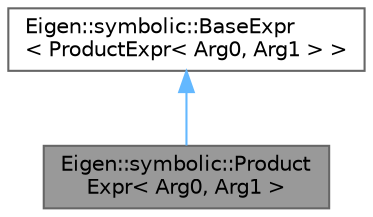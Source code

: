 digraph "Eigen::symbolic::ProductExpr&lt; Arg0, Arg1 &gt;"
{
 // LATEX_PDF_SIZE
  bgcolor="transparent";
  edge [fontname=Helvetica,fontsize=10,labelfontname=Helvetica,labelfontsize=10];
  node [fontname=Helvetica,fontsize=10,shape=box,height=0.2,width=0.4];
  Node1 [id="Node000001",label="Eigen::symbolic::Product\lExpr\< Arg0, Arg1 \>",height=0.2,width=0.4,color="gray40", fillcolor="grey60", style="filled", fontcolor="black",tooltip=" "];
  Node2 -> Node1 [id="edge2_Node000001_Node000002",dir="back",color="steelblue1",style="solid",tooltip=" "];
  Node2 [id="Node000002",label="Eigen::symbolic::BaseExpr\l\< ProductExpr\< Arg0, Arg1 \> \>",height=0.2,width=0.4,color="gray40", fillcolor="white", style="filled",URL="$classEigen_1_1symbolic_1_1BaseExpr.html",tooltip=" "];
}
